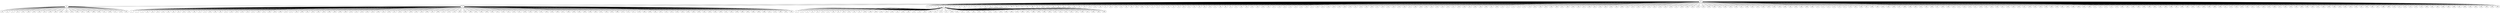 graph {
15 -- 0
15 -- 4
15 -- 6
15 -- 7
15 -- 10
15 -- 11
15 -- 12
15 -- 13
15 -- 14
15 -- 16
15 -- 17
15 -- 19
15 -- 21
15 -- 22
15 -- 23
15 -- 24
15 -- 25
15 -- 27
15 -- 28
15 -- 30
15 -- 33
15 -- 34
15 -- 36
15 -- 37
15 -- 38
15 -- 41
15 -- 42
15 -- 44
15 -- 45
15 -- 46
15 -- 50
15 -- 52
15 -- 53
15 -- 54
15 -- 55
15 -- 56
15 -- 57
15 -- 58
15 -- 59
15 -- 61
15 -- 62
15 -- 63
15 -- 64
15 -- 68
15 -- 70
15 -- 71
15 -- 72
15 -- 75
15 -- 76
15 -- 78
15 -- 79
15 -- 80
15 -- 81
15 -- 82
15 -- 83
15 -- 85
15 -- 86
15 -- 87
15 -- 89
15 -- 90
15 -- 91
15 -- 92
15 -- 94
15 -- 101
15 -- 102
15 -- 103
15 -- 104
15 -- 105
15 -- 107
15 -- 110
15 -- 112
15 -- 113
15 -- 114
15 -- 115
15 -- 116
15 -- 117
15 -- 119
15 -- 121
15 -- 123
15 -- 126
15 -- 128
15 -- 129
15 -- 130
15 -- 131
15 -- 132
15 -- 134
15 -- 136
15 -- 137
15 -- 140
15 -- 142
15 -- 143
15 -- 144
15 -- 145
15 -- 147
15 -- 148
15 -- 149
15 -- 150
15 -- 152
15 -- 153
15 -- 154
15 -- 155
15 -- 157
15 -- 158
15 -- 159
15 -- 161
15 -- 163
15 -- 164
15 -- 166
15 -- 167
15 -- 168
15 -- 170
15 -- 171
15 -- 172
15 -- 173
15 -- 175
15 -- 179
15 -- 181
15 -- 183
15 -- 184
15 -- 185
15 -- 186
15 -- 187
15 -- 189
15 -- 190
15 -- 195
15 -- 197
15 -- 200
15 -- 201
15 -- 202
15 -- 203
15 -- 204
15 -- 205
15 -- 208
15 -- 214
15 -- 215
15 -- 218
15 -- 219
15 -- 221
15 -- 222
15 -- 224
15 -- 225
15 -- 226
15 -- 227
15 -- 228
15 -- 229
15 -- 232
15 -- 233
15 -- 235
15 -- 236
15 -- 238
15 -- 241
15 -- 244
15 -- 245
15 -- 246
15 -- 247
15 -- 248
15 -- 250
15 -- 252
15 -- 254
15 -- 256
15 -- 258
15 -- 259
15 -- 260
15 -- 261
15 -- 263
15 -- 265
15 -- 266
15 -- 269
15 -- 270
15 -- 271
15 -- 272
15 -- 274
15 -- 275
15 -- 277
15 -- 279
15 -- 281
15 -- 283
15 -- 287
15 -- 288
15 -- 290
15 -- 292
15 -- 294
15 -- 296
15 -- 297
15 -- 298
15 -- 299
15 -- 300
15 -- 301
15 -- 302
15 -- 306
15 -- 307
15 -- 308
15 -- 309
15 -- 310
15 -- 311
15 -- 313
15 -- 315
15 -- 317
15 -- 320
15 -- 321
15 -- 323
15 -- 326
15 -- 341
15 -- 343
15 -- 344
15 -- 345
15 -- 347
15 -- 349
15 -- 352
15 -- 353
15 -- 356
15 -- 358
15 -- 359
15 -- 361
15 -- 362
15 -- 363
15 -- 364
15 -- 367
15 -- 368
15 -- 371
15 -- 372
15 -- 373
15 -- 374
15 -- 376
15 -- 380
15 -- 381
15 -- 383
15 -- 384
15 -- 385
15 -- 389
15 -- 391
15 -- 392
15 -- 395
15 -- 396
15 -- 397
15 -- 399
15 -- 400
15 -- 402
15 -- 404
15 -- 405
15 -- 406
15 -- 408
15 -- 409
15 -- 411
15 -- 413
15 -- 416
15 -- 419
15 -- 420
15 -- 421
15 -- 422
15 -- 423
15 -- 425
15 -- 426
15 -- 427
15 -- 433
15 -- 434
15 -- 435
15 -- 436
15 -- 439
15 -- 440
15 -- 441
15 -- 444
15 -- 448
15 -- 449
15 -- 450
15 -- 453
15 -- 454
15 -- 455
15 -- 457
15 -- 461
15 -- 465
15 -- 467
15 -- 468
15 -- 469
15 -- 470
15 -- 471
15 -- 473
15 -- 475
15 -- 476
15 -- 479
15 -- 480
15 -- 481
15 -- 482
15 -- 483
15 -- 485
15 -- 486
15 -- 487
15 -- 490
15 -- 493
15 -- 494
15 -- 495
15 -- 496
15 -- 498
15 -- 499
0 -- 15
0 -- 48
0 -- 51
0 -- 77
0 -- 95
0 -- 98
0 -- 109
0 -- 139
0 -- 162
0 -- 207
0 -- 239
0 -- 262
0 -- 286
0 -- 316
0 -- 332
0 -- 333
0 -- 357
0 -- 360
0 -- 369
0 -- 393
0 -- 417
0 -- 456
0 -- 477
0 -- 478
0 -- 497
4 -- 15
4 -- 1
4 -- 2
4 -- 3
4 -- 18
4 -- 20
4 -- 26
4 -- 29
4 -- 39
4 -- 40
4 -- 43
4 -- 49
4 -- 65
4 -- 66
4 -- 73
4 -- 74
4 -- 88
4 -- 96
4 -- 99
4 -- 111
4 -- 118
4 -- 120
4 -- 124
4 -- 125
4 -- 127
4 -- 138
4 -- 151
4 -- 156
4 -- 165
4 -- 169
4 -- 174
4 -- 177
4 -- 182
4 -- 188
4 -- 191
4 -- 192
4 -- 193
4 -- 194
4 -- 196
4 -- 198
4 -- 206
4 -- 209
4 -- 210
4 -- 213
4 -- 216
4 -- 220
4 -- 223
4 -- 230
4 -- 231
4 -- 234
4 -- 237
4 -- 242
4 -- 243
4 -- 249
4 -- 253
4 -- 255
4 -- 264
4 -- 267
4 -- 268
4 -- 273
4 -- 276
4 -- 278
4 -- 280
4 -- 284
4 -- 289
4 -- 291
4 -- 293
4 -- 295
4 -- 305
4 -- 312
4 -- 318
4 -- 322
4 -- 325
4 -- 327
4 -- 328
4 -- 329
4 -- 330
4 -- 331
4 -- 334
4 -- 335
4 -- 336
4 -- 337
4 -- 338
4 -- 339
4 -- 342
4 -- 346
4 -- 348
4 -- 350
4 -- 351
4 -- 354
4 -- 355
4 -- 366
4 -- 370
4 -- 375
4 -- 377
4 -- 378
4 -- 382
4 -- 394
4 -- 401
4 -- 407
4 -- 414
4 -- 415
4 -- 418
4 -- 424
4 -- 428
4 -- 429
4 -- 430
4 -- 442
4 -- 443
4 -- 445
4 -- 446
4 -- 451
4 -- 452
4 -- 459
4 -- 460
4 -- 462
4 -- 463
4 -- 464
4 -- 466
4 -- 472
4 -- 474
4 -- 489
4 -- 491
4 -- 492
6 -- 15
7 -- 15
10 -- 15
11 -- 15
11 -- 5
11 -- 8
11 -- 9
11 -- 31
11 -- 32
11 -- 35
11 -- 47
11 -- 60
11 -- 67
11 -- 69
11 -- 84
11 -- 93
11 -- 97
11 -- 100
11 -- 106
11 -- 108
11 -- 122
11 -- 133
11 -- 135
11 -- 141
11 -- 146
11 -- 160
11 -- 176
11 -- 178
11 -- 180
11 -- 199
11 -- 211
11 -- 212
11 -- 217
11 -- 240
11 -- 251
11 -- 257
11 -- 282
11 -- 285
11 -- 303
11 -- 304
11 -- 314
11 -- 319
11 -- 324
11 -- 340
11 -- 365
11 -- 379
11 -- 386
11 -- 387
11 -- 388
11 -- 390
11 -- 398
11 -- 403
11 -- 410
11 -- 412
11 -- 431
11 -- 432
11 -- 437
11 -- 438
11 -- 447
11 -- 458
11 -- 484
11 -- 488
12 -- 15
13 -- 15
14 -- 15
16 -- 15
17 -- 15
19 -- 15
21 -- 15
22 -- 15
23 -- 15
24 -- 15
25 -- 15
27 -- 15
28 -- 15
30 -- 15
33 -- 15
34 -- 15
36 -- 15
37 -- 15
38 -- 15
41 -- 15
42 -- 15
44 -- 15
45 -- 15
46 -- 15
50 -- 15
52 -- 15
53 -- 15
54 -- 15
55 -- 15
56 -- 15
57 -- 15
58 -- 15
59 -- 15
61 -- 15
62 -- 15
63 -- 15
64 -- 15
68 -- 15
70 -- 15
71 -- 15
72 -- 15
75 -- 15
76 -- 15
78 -- 15
79 -- 15
80 -- 15
81 -- 15
82 -- 15
83 -- 15
85 -- 15
86 -- 15
87 -- 15
89 -- 15
90 -- 15
91 -- 15
92 -- 15
94 -- 15
101 -- 15
102 -- 15
103 -- 15
104 -- 15
105 -- 15
107 -- 15
110 -- 15
112 -- 15
113 -- 15
114 -- 15
115 -- 15
116 -- 15
117 -- 15
119 -- 15
121 -- 15
123 -- 15
126 -- 15
128 -- 15
129 -- 15
130 -- 15
131 -- 15
132 -- 15
134 -- 15
136 -- 15
137 -- 15
140 -- 15
142 -- 15
143 -- 15
144 -- 15
145 -- 15
147 -- 15
148 -- 15
149 -- 15
150 -- 15
152 -- 15
153 -- 15
154 -- 15
155 -- 15
157 -- 15
158 -- 15
159 -- 15
161 -- 15
163 -- 15
164 -- 15
166 -- 15
167 -- 15
168 -- 15
170 -- 15
171 -- 15
172 -- 15
173 -- 15
175 -- 15
179 -- 15
181 -- 15
183 -- 15
184 -- 15
185 -- 15
186 -- 15
187 -- 15
189 -- 15
190 -- 15
195 -- 15
197 -- 15
200 -- 15
201 -- 15
202 -- 15
203 -- 15
204 -- 15
205 -- 15
208 -- 15
214 -- 15
215 -- 15
218 -- 15
219 -- 15
221 -- 15
222 -- 15
224 -- 15
225 -- 15
226 -- 15
227 -- 15
228 -- 15
229 -- 15
232 -- 15
233 -- 15
235 -- 15
236 -- 15
238 -- 15
241 -- 15
244 -- 15
245 -- 15
246 -- 15
247 -- 15
248 -- 15
250 -- 15
252 -- 15
254 -- 15
256 -- 15
258 -- 15
259 -- 15
260 -- 15
261 -- 15
263 -- 15
265 -- 15
266 -- 15
269 -- 15
270 -- 15
271 -- 15
272 -- 15
274 -- 15
275 -- 15
277 -- 15
279 -- 15
281 -- 15
283 -- 15
287 -- 15
288 -- 15
290 -- 15
292 -- 15
294 -- 15
296 -- 15
297 -- 15
298 -- 15
299 -- 15
300 -- 15
301 -- 15
302 -- 15
306 -- 15
307 -- 15
308 -- 15
309 -- 15
310 -- 15
311 -- 15
313 -- 15
315 -- 15
317 -- 15
320 -- 15
321 -- 15
323 -- 15
326 -- 15
341 -- 15
343 -- 15
344 -- 15
345 -- 15
347 -- 15
349 -- 15
352 -- 15
353 -- 15
356 -- 15
358 -- 15
359 -- 15
361 -- 15
362 -- 15
363 -- 15
364 -- 15
367 -- 15
368 -- 15
371 -- 15
372 -- 15
373 -- 15
374 -- 15
376 -- 15
380 -- 15
381 -- 15
383 -- 15
384 -- 15
385 -- 15
389 -- 15
391 -- 15
392 -- 15
395 -- 15
396 -- 15
397 -- 15
399 -- 15
400 -- 15
402 -- 15
404 -- 15
405 -- 15
406 -- 15
408 -- 15
409 -- 15
411 -- 15
413 -- 15
416 -- 15
419 -- 15
420 -- 15
421 -- 15
422 -- 15
423 -- 15
425 -- 15
426 -- 15
427 -- 15
433 -- 15
434 -- 15
435 -- 15
436 -- 15
439 -- 15
440 -- 15
441 -- 15
444 -- 15
448 -- 15
449 -- 15
450 -- 15
453 -- 15
454 -- 15
455 -- 15
457 -- 15
461 -- 15
465 -- 15
467 -- 15
468 -- 15
469 -- 15
470 -- 15
471 -- 15
473 -- 15
475 -- 15
476 -- 15
479 -- 15
480 -- 15
481 -- 15
482 -- 15
483 -- 15
485 -- 15
486 -- 15
487 -- 15
490 -- 15
493 -- 15
494 -- 15
495 -- 15
496 -- 15
498 -- 15
499 -- 15
48 -- 0
51 -- 0
77 -- 0
95 -- 0
98 -- 0
109 -- 0
139 -- 0
162 -- 0
207 -- 0
239 -- 0
262 -- 0
286 -- 0
316 -- 0
332 -- 0
333 -- 0
357 -- 0
360 -- 0
369 -- 0
393 -- 0
417 -- 0
456 -- 0
477 -- 0
478 -- 0
497 -- 0
1 -- 4
2 -- 4
3 -- 4
18 -- 4
20 -- 4
26 -- 4
29 -- 4
39 -- 4
40 -- 4
43 -- 4
49 -- 4
65 -- 4
66 -- 4
73 -- 4
74 -- 4
88 -- 4
96 -- 4
99 -- 4
111 -- 4
118 -- 4
120 -- 4
124 -- 4
125 -- 4
127 -- 4
138 -- 4
151 -- 4
156 -- 4
165 -- 4
169 -- 4
174 -- 4
177 -- 4
182 -- 4
188 -- 4
191 -- 4
192 -- 4
193 -- 4
194 -- 4
196 -- 4
198 -- 4
206 -- 4
209 -- 4
210 -- 4
213 -- 4
216 -- 4
220 -- 4
223 -- 4
230 -- 4
231 -- 4
234 -- 4
237 -- 4
242 -- 4
243 -- 4
249 -- 4
253 -- 4
255 -- 4
264 -- 4
267 -- 4
268 -- 4
273 -- 4
276 -- 4
278 -- 4
280 -- 4
284 -- 4
289 -- 4
291 -- 4
293 -- 4
295 -- 4
305 -- 4
312 -- 4
318 -- 4
322 -- 4
325 -- 4
327 -- 4
328 -- 4
329 -- 4
330 -- 4
331 -- 4
334 -- 4
335 -- 4
336 -- 4
337 -- 4
338 -- 4
339 -- 4
342 -- 4
346 -- 4
348 -- 4
350 -- 4
351 -- 4
354 -- 4
355 -- 4
366 -- 4
370 -- 4
375 -- 4
377 -- 4
378 -- 4
382 -- 4
394 -- 4
401 -- 4
407 -- 4
414 -- 4
415 -- 4
418 -- 4
424 -- 4
428 -- 4
429 -- 4
430 -- 4
442 -- 4
443 -- 4
445 -- 4
446 -- 4
451 -- 4
452 -- 4
459 -- 4
460 -- 4
462 -- 4
463 -- 4
464 -- 4
466 -- 4
472 -- 4
474 -- 4
489 -- 4
491 -- 4
492 -- 4
5 -- 11
8 -- 11
9 -- 11
31 -- 11
32 -- 11
35 -- 11
47 -- 11
60 -- 11
67 -- 11
69 -- 11
84 -- 11
93 -- 11
97 -- 11
100 -- 11
106 -- 11
108 -- 11
122 -- 11
133 -- 11
135 -- 11
141 -- 11
146 -- 11
160 -- 11
176 -- 11
178 -- 11
180 -- 11
199 -- 11
211 -- 11
212 -- 11
217 -- 11
240 -- 11
251 -- 11
257 -- 11
282 -- 11
285 -- 11
303 -- 11
304 -- 11
314 -- 11
319 -- 11
324 -- 11
340 -- 11
365 -- 11
379 -- 11
386 -- 11
387 -- 11
388 -- 11
390 -- 11
398 -- 11
403 -- 11
410 -- 11
412 -- 11
431 -- 11
432 -- 11
437 -- 11
438 -- 11
447 -- 11
458 -- 11
484 -- 11
488 -- 11
}
